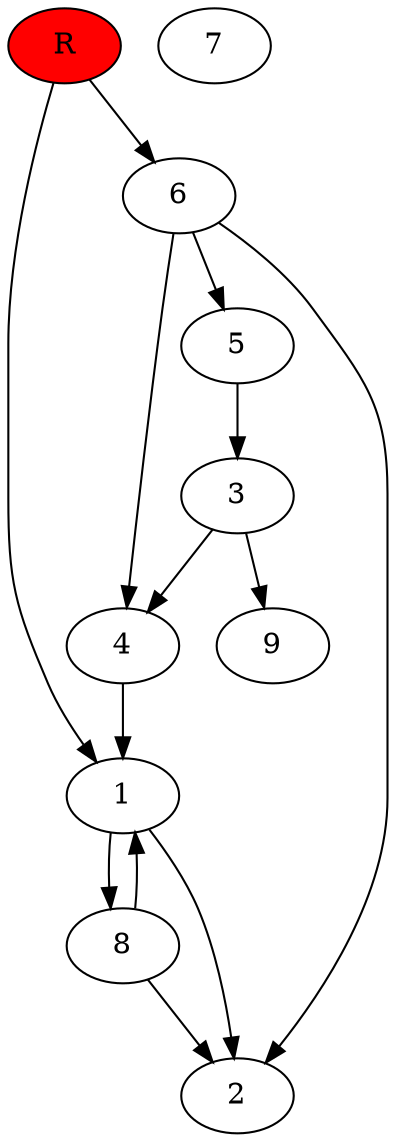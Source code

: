 digraph prb40791 {
	1
	2
	3
	4
	5
	6
	7
	8
	R [fillcolor="#ff0000" style=filled]
	1 -> 2
	1 -> 8
	3 -> 4
	3 -> 9
	4 -> 1
	5 -> 3
	6 -> 2
	6 -> 4
	6 -> 5
	8 -> 1
	8 -> 2
	R -> 1
	R -> 6
}

